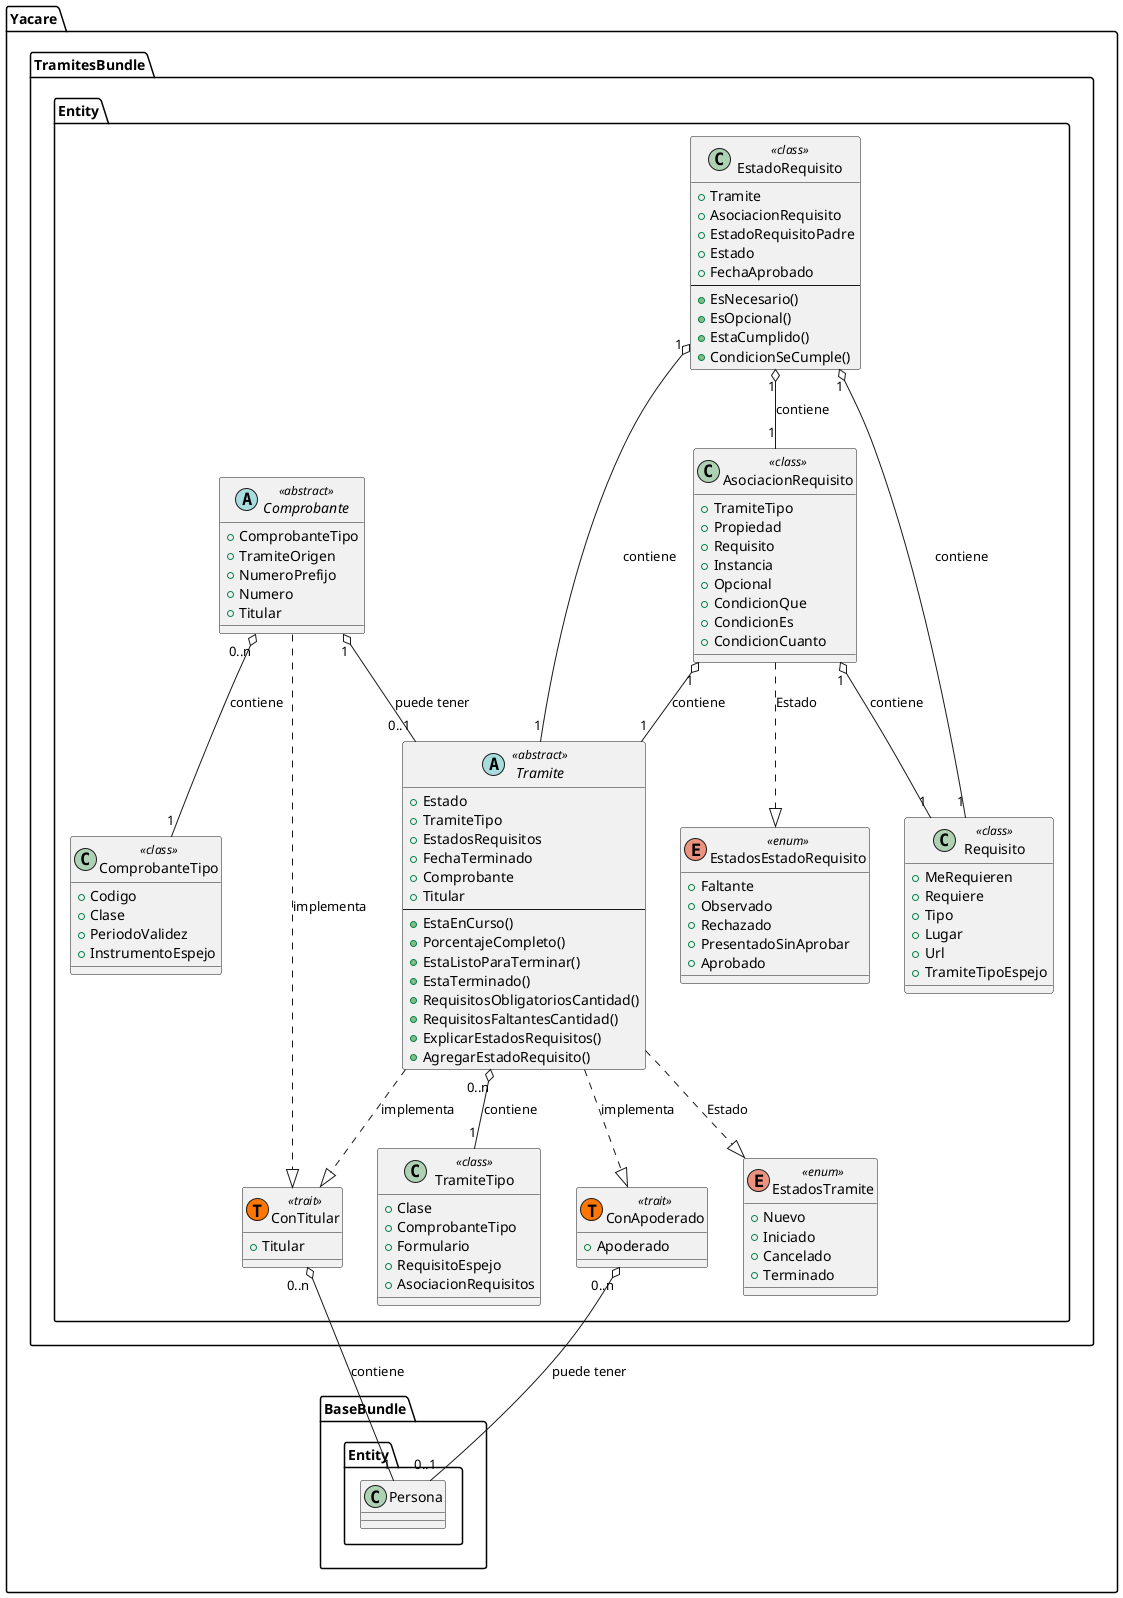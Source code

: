 @startuml

namespace Yacare.TramitesBundle.Entity  {
	class ComprobanteTipo <<class>> {
		+Codigo
		+Clase
		+PeriodoValidez
		+InstrumentoEspejo
	}

	class Requisito <<class>> {
		+MeRequieren
		+Requiere
		+Tipo
		+Lugar
		+Url
		+TramiteTipoEspejo
	}

	class TramiteTipo <<class>> {
		+Clase
		+ComprobanteTipo
		+Formulario
		+RequisitoEspejo
		+AsociacionRequisitos
	}

	class EstadoRequisito <<class>> {
		+Tramite
		+AsociacionRequisito
		+EstadoRequisitoPadre
		+Estado
		+FechaAprobado
		--
		+EsNecesario()
		+EsOpcional()
		+EstaCumplido()
		+CondicionSeCumple()
	}

	class AsociacionRequisito <<class>> {
		+TramiteTipo
		+Propiedad
		+Requisito
		+Instancia
		+Opcional
		+CondicionQue
		+CondicionEs
		+CondicionCuanto
	}
	
	abstract Tramite <<abstract>> {
		+Estado
		+TramiteTipo
		+EstadosRequisitos
		+FechaTerminado
		+Comprobante
		+Titular
		--
		+EstaEnCurso()
		+PorcentajeCompleto()
		+EstaListoParaTerminar()
		+EstaTerminado()
		+RequisitosObligatoriosCantidad()
		+RequisitosFaltantesCantidad()
		+ExplicarEstadosRequisitos()
		+AgregarEstadoRequisito()
	}

	abstract Comprobante <<abstract>> {
		+ComprobanteTipo
		+TramiteOrigen
		+NumeroPrefijo
		+Numero
		+Titular
	}

	enum EstadosTramite <<enum>> {
		+Nuevo
		+Iniciado
		+Cancelado
		+Terminado
	}	

	enum EstadosEstadoRequisito <<enum>> {
		+Faltante
		+Observado
		+Rechazado
		+PresentadoSinAprobar
		+Aprobado
	}
	class ConTitular <<(T,#FF7700) trait>>{
		+Titular
 	}
 	
	class ConApoderado <<(T,#FF7700) trait>>{
		+Apoderado
		
}

	Comprobante "0..n" o-- "1" ComprobanteTipo  : contiene
	Comprobante "1" o-- "0..1" Tramite  : puede tener

	Tramite "0..n" o-- "1" TramiteTipo : contiene
	Tramite ..|> EstadosTramite : "Estado"

	EstadoRequisito "1" o-- "1" AsociacionRequisito : contiene
	EstadoRequisito "1" o-- "1" Tramite : contiene
	EstadoRequisito "1" o-- "1" Requisito : contiene

	AsociacionRequisito "1" o-- "1" Tramite : contiene
	AsociacionRequisito "1" o-- "1" Requisito : contiene
	AsociacionRequisito ..|> EstadosEstadoRequisito : "Estado"

	Yacare.TramitesBundle.Entity.Tramite ..|> ConApoderado  : implementa
	Yacare.TramitesBundle.Entity.Tramite ..|> ConTitular  : implementa
	Yacare.TramitesBundle.Entity.Comprobante ..|> ConTitular  : implementa
	ConTitular "0..n" o-- "1" Yacare.BaseBundle.Entity.Persona : contiene
	ConApoderado "0..n" o-- "0..1" Yacare.BaseBundle.Entity.Persona : puede tener

}

@enduml
